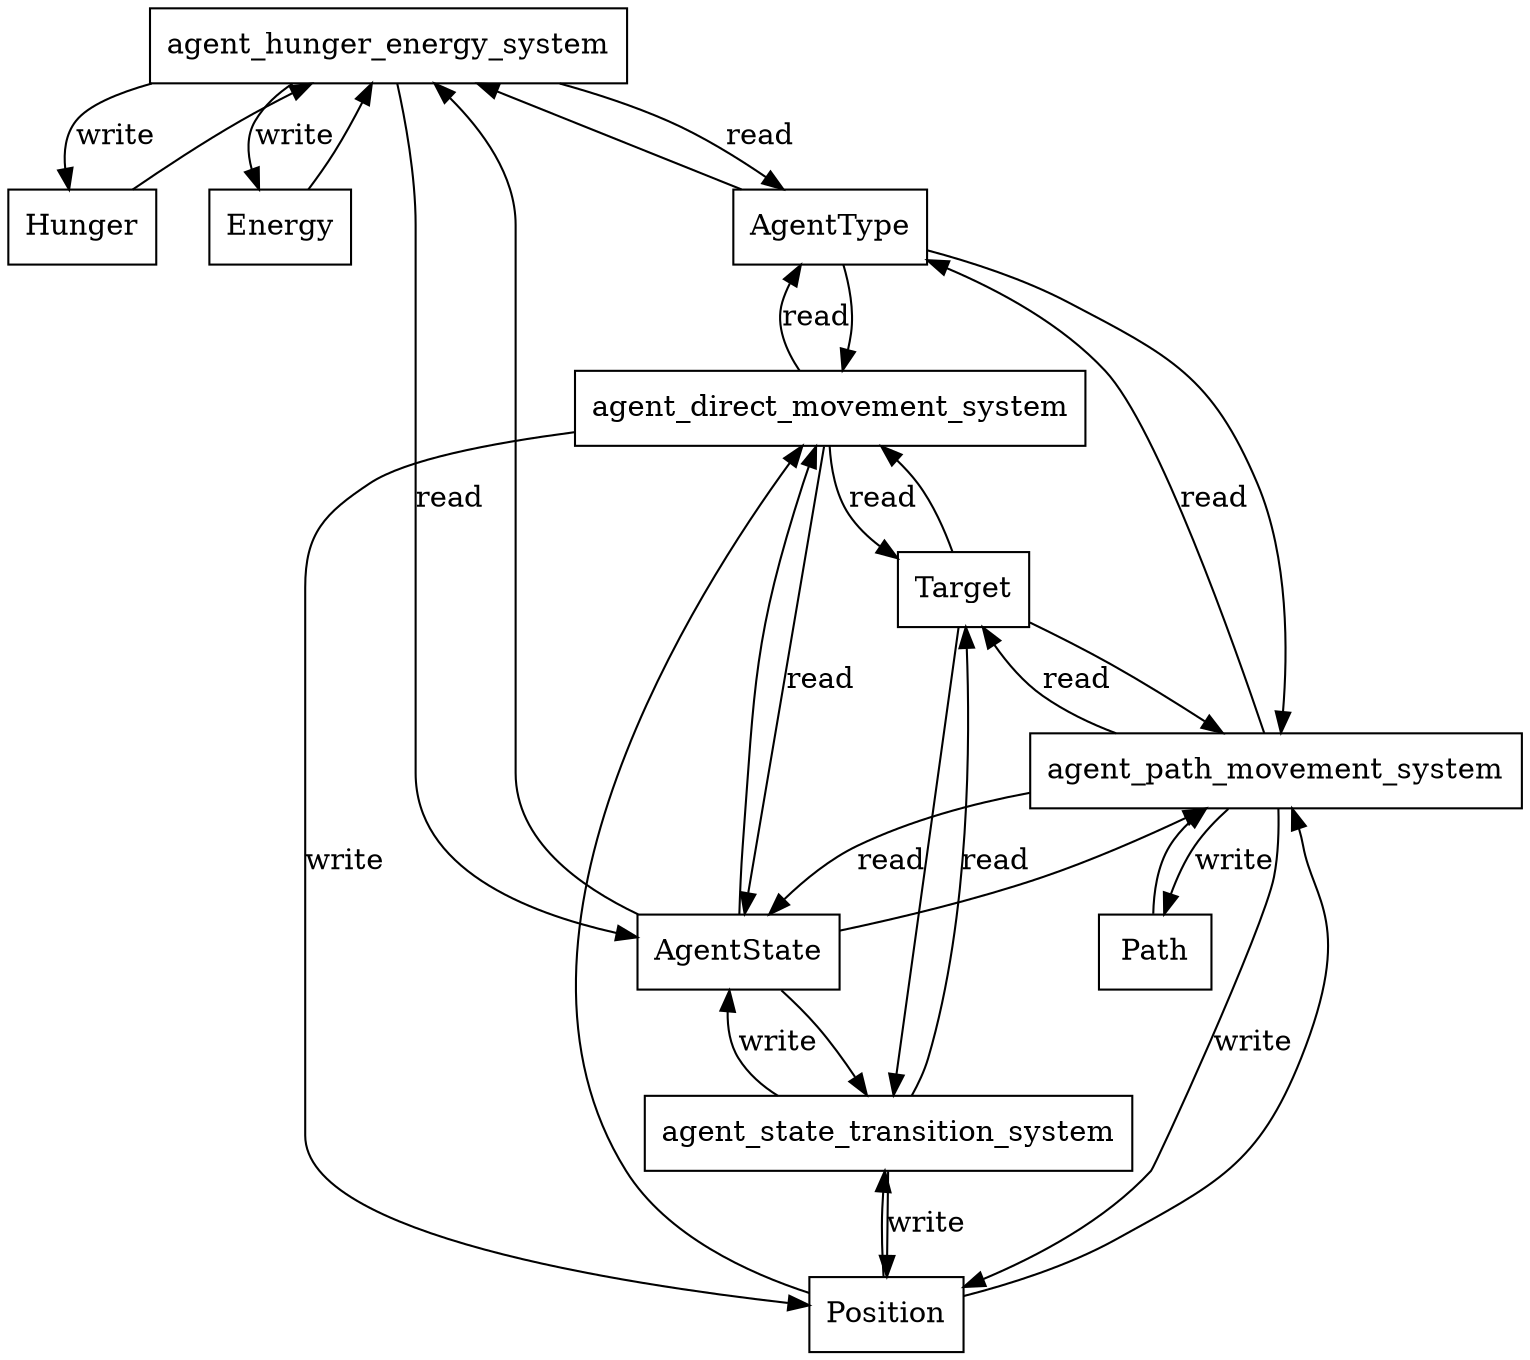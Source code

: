 digraph agent_combined_systems {
    node [shape=box]
    // agent_hunger_energy_system
    agent_hunger_energy_system -> Hunger [label="write"]
    agent_hunger_energy_system -> Energy [label="write"]
    agent_hunger_energy_system -> AgentType [label="read"]
    agent_hunger_energy_system -> AgentState [label="read"]

    // agent_path_movement_system
    agent_path_movement_system -> Position [label="write"]
    agent_path_movement_system -> Path [label="write"]
    agent_path_movement_system -> AgentType [label="read"]
    agent_path_movement_system -> Target [label="read"]
    agent_path_movement_system -> AgentState [label="read"]

    // agent_direct_movement_system
    agent_direct_movement_system -> Position [label="write"]
    agent_direct_movement_system -> AgentType [label="read"]
    agent_direct_movement_system -> Target [label="read"]
    agent_direct_movement_system -> AgentState [label="read"]

    // agent_state_transition_system
    agent_state_transition_system -> Position [label="write"]
    agent_state_transition_system -> Target [label="read"]
    agent_state_transition_system -> AgentState [label="write"]

    // Inter-system connections (shared resources/components)
    Hunger -> agent_hunger_energy_system
    Energy -> agent_hunger_energy_system
    AgentType -> agent_hunger_energy_system
    AgentState -> agent_hunger_energy_system

    Position -> agent_path_movement_system
    Path -> agent_path_movement_system
    AgentType -> agent_path_movement_system
    Target -> agent_path_movement_system
    AgentState -> agent_path_movement_system

    Position -> agent_direct_movement_system
    AgentType -> agent_direct_movement_system
    Target -> agent_direct_movement_system
    AgentState -> agent_direct_movement_system

    Position -> agent_state_transition_system
    Target -> agent_state_transition_system
    AgentState -> agent_state_transition_system
}
